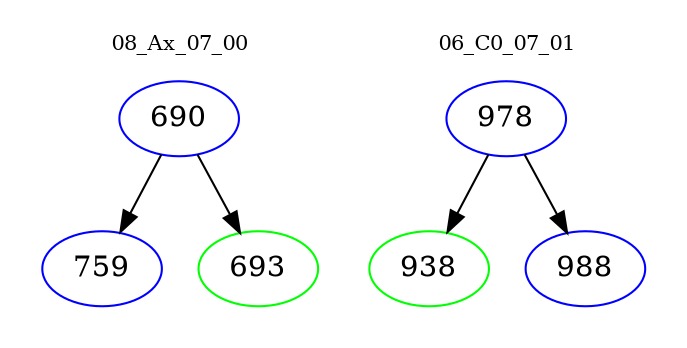 digraph{
subgraph cluster_0 {
color = white
label = "08_Ax_07_00";
fontsize=10;
T0_690 [label="690", color="blue"]
T0_690 -> T0_759 [color="black"]
T0_759 [label="759", color="blue"]
T0_690 -> T0_693 [color="black"]
T0_693 [label="693", color="green"]
}
subgraph cluster_1 {
color = white
label = "06_C0_07_01";
fontsize=10;
T1_978 [label="978", color="blue"]
T1_978 -> T1_938 [color="black"]
T1_938 [label="938", color="green"]
T1_978 -> T1_988 [color="black"]
T1_988 [label="988", color="blue"]
}
}
